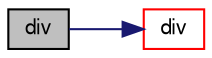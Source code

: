 digraph "div"
{
  bgcolor="transparent";
  edge [fontname="FreeSans",fontsize="10",labelfontname="FreeSans",labelfontsize="10"];
  node [fontname="FreeSans",fontsize="10",shape=record];
  rankdir="LR";
  Node13915 [label="div",height=0.2,width=0.4,color="black", fillcolor="grey75", style="filled", fontcolor="black"];
  Node13915 -> Node13916 [color="midnightblue",fontsize="10",style="solid",fontname="FreeSans"];
  Node13916 [label="div",height=0.2,width=0.4,color="red",URL="$a21134.html#a585533948ad80abfe589d920c641f251"];
}
